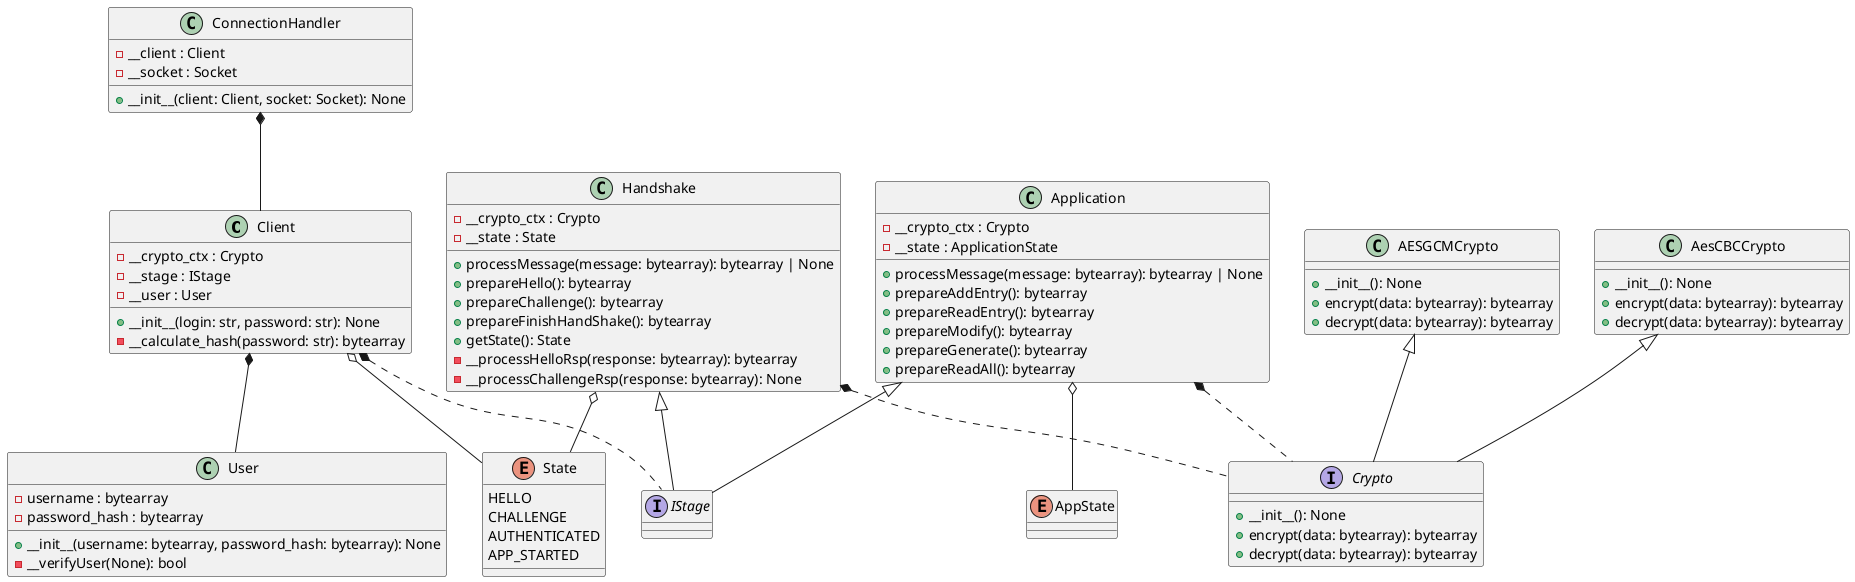 '
' This PlantUML diagram represents the design of a hardware-based password manager client.
'
' The main components of the design are:
' 
' - Client: Represents the main client application that handles user authentication and manages stages.
' - User: Represents a user with a username and a hashed password.
' - State: Enum representing different states of the handshake process.
' - AppState: Enum representing different states of the application.
' - IStage: Interface for different stages in the client application.
' - Handshake: Handles the handshake process with the server, including preparing and processing messages.
' - Application: Manages the application state and processes various application-specific messages.
' - ConnectionHandler: Manages the connection between the client and the server.
' - Crypto: Interface for cryptographic operations.
' - AesCBCCrypto: Implementation of the Crypto interface using AES-CBC encryption.
' - AESGCMCrypto: Implementation of the Crypto interface using AES-GCM encryption.
'
' Relationships:
' 
' - Client has a composition relationship with IStage and User.
' - Handshake and Application implement the IStage interface.
' - Handshake and Application have a composition relationship with Crypto.
' - Handshake has an aggregation relationship with State.
' - Client has an aggregation relationship with State.
' - ConnectionHandler has a composition relationship with Client.
' - AesCBCCrypto and AESGCMCrypto implement the Crypto interface.
' - Application has an aggregation relationship with AppState.

@startuml client

class Client {
    - __crypto_ctx : Crypto
    - __stage : IStage
    - __user : User

    + __init__(login: str, password: str): None
    - __calculate_hash(password: str): bytearray
}

class User {
    - username : bytearray
    - password_hash : bytearray
    + __init__(username: bytearray, password_hash: bytearray): None
    - __verifyUser(None): bool
}

enum State {
    HELLO
    CHALLENGE
    AUTHENTICATED
    APP_STARTED
}

enum AppState {
}

interface IStage {

}

class Handshake {
    - __crypto_ctx : Crypto
    - __state : State
    + processMessage(message: bytearray): bytearray | None
    + prepareHello(): bytearray
    + prepareChallenge(): bytearray
    + prepareFinishHandShake(): bytearray
    + getState(): State
    - __processHelloRsp(response: bytearray): bytearray
    - __processChallengeRsp(response: bytearray): None
}

class Application{
    - __crypto_ctx : Crypto
    - __state : ApplicationState
    + processMessage(message: bytearray): bytearray | None
    + prepareAddEntry(): bytearray
    + prepareReadEntry(): bytearray
    + prepareModify(): bytearray
    + prepareGenerate(): bytearray
    + prepareReadAll(): bytearray
}

class ConnectionHandler {
    - __client : Client
    - __socket : Socket
    + __init__(client: Client, socket: Socket): None
}

interface Crypto {
    + __init__(): None
    + encrypt(data: bytearray): bytearray
    + decrypt(data: bytearray): bytearray
}

class AesCBCCrypto {
    + __init__(): None
    + encrypt(data: bytearray): bytearray
    + decrypt(data: bytearray): bytearray
}

class AESGCMCrypto {
    + __init__(): None
    + encrypt(data: bytearray): bytearray
    + decrypt(data: bytearray): bytearray
}

Client *.. IStage
Handshake <|-- IStage
Application <|-- IStage
Client *-- User
Handshake o-- State
Client o-- State
ConnectionHandler *-- Client
Handshake *.. Crypto
Application *.. Crypto
AesCBCCrypto <|-- Crypto 
AESGCMCrypto <|-- Crypto 
Application o-- AppState
@enduml